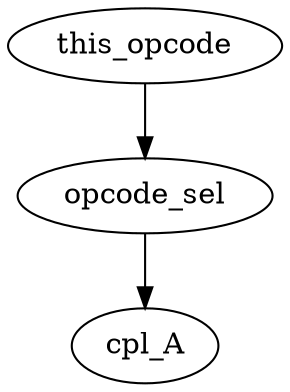 strict digraph "" {
	opcode_sel	 [complexity=2,
		importance=0.0828631009675,
		rank=0.0414315504837];
	cpl_A	 [complexity=0,
		importance=0.0361096921875,
		rank=0.0];
	opcode_sel -> cpl_A;
	this_opcode	 [complexity=3,
		importance=1.3955690476,
		rank=0.465189682533];
	this_opcode -> opcode_sel;
}
